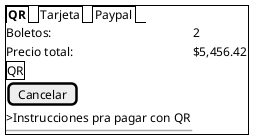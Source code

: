 @startuml
salt
{+
  {/ <b>QR | Tarjeta | Paypal }
  Boletos:| 2
    Precio total:|$5,456.42
  {+ QR}
  ' debe tener timeout para regresar a la de inicio
  [Cancelar]
  >Instrucciones pra pagar con QR
  ~~
}
@enduml
